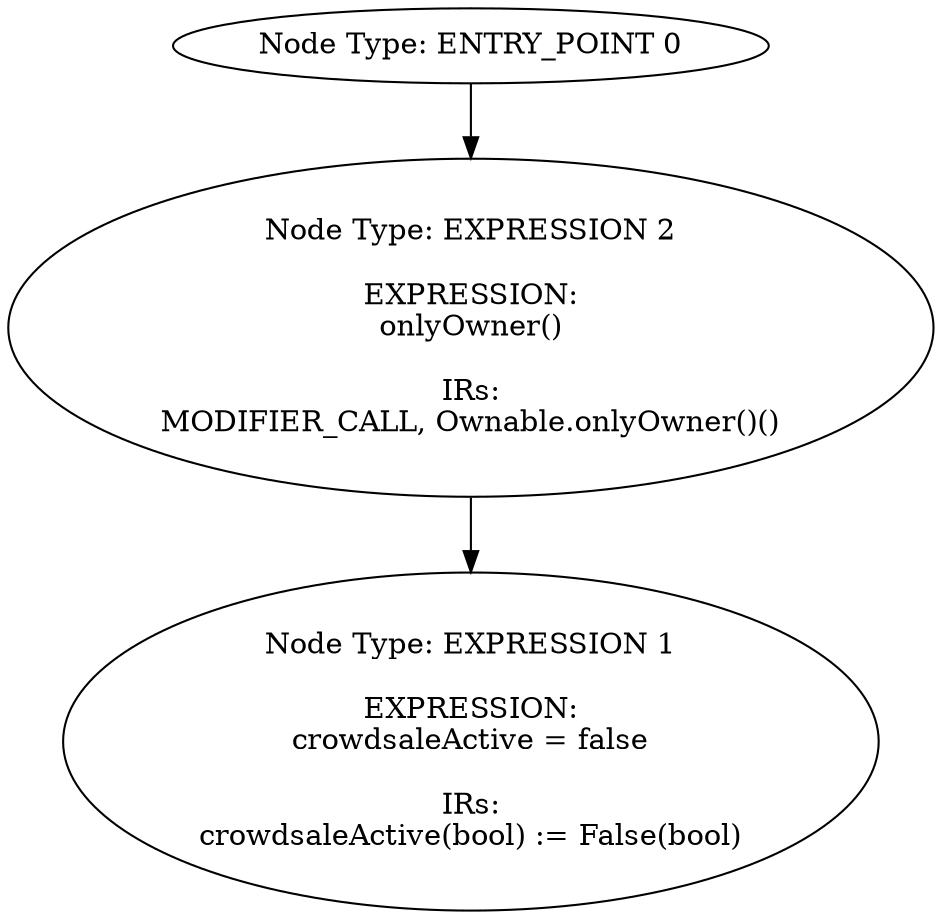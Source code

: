 digraph{
0[label="Node Type: ENTRY_POINT 0
"];
0->2;
1[label="Node Type: EXPRESSION 1

EXPRESSION:
crowdsaleActive = false

IRs:
crowdsaleActive(bool) := False(bool)"];
2[label="Node Type: EXPRESSION 2

EXPRESSION:
onlyOwner()

IRs:
MODIFIER_CALL, Ownable.onlyOwner()()"];
2->1;
}
